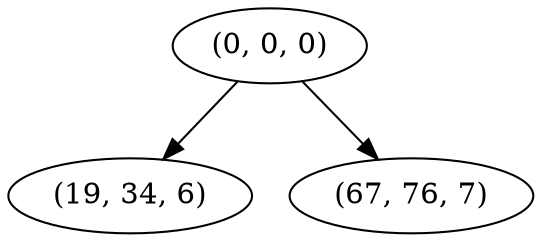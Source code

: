 digraph tree {
    "(0, 0, 0)";
    "(19, 34, 6)";
    "(67, 76, 7)";
    "(0, 0, 0)" -> "(19, 34, 6)";
    "(0, 0, 0)" -> "(67, 76, 7)";
}
